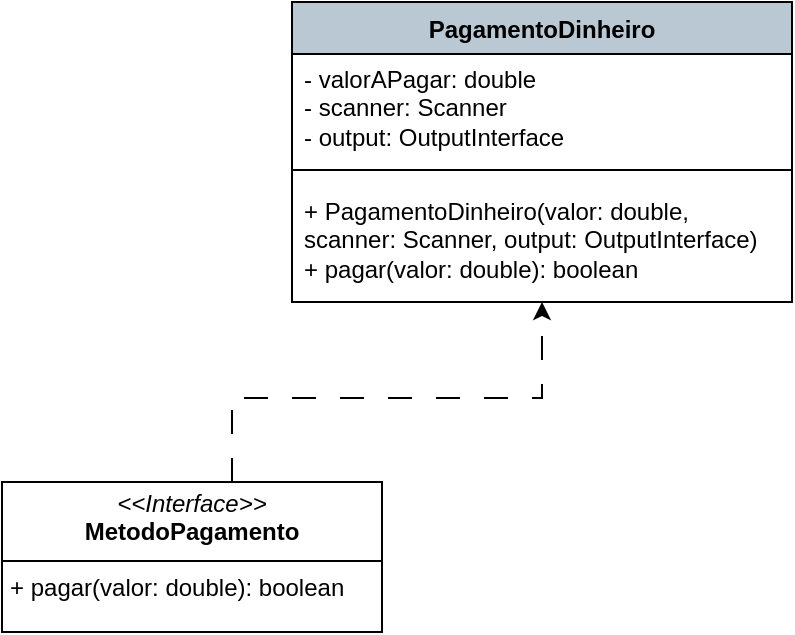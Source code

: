 <mxfile version="24.9.1">
  <diagram name="Página-1" id="GUME0Gg4GOfk3dZ2mUZx">
    <mxGraphModel dx="3675" dy="744" grid="1" gridSize="10" guides="1" tooltips="1" connect="1" arrows="1" fold="1" page="1" pageScale="1" pageWidth="827" pageHeight="1169" math="0" shadow="0">
      <root>
        <mxCell id="0" />
        <mxCell id="1" parent="0" />
        <mxCell id="kpir8nXRVRnAcubOY5GA-1" value="&lt;p style=&quot;margin:0px;margin-top:4px;text-align:center;&quot;&gt;&lt;i&gt;&amp;lt;&amp;lt;Interface&amp;gt;&amp;gt;&lt;/i&gt;&lt;br&gt;&lt;b&gt;MetodoPagamento&lt;/b&gt;&lt;/p&gt;&lt;hr size=&quot;1&quot; style=&quot;border-style:solid;&quot;&gt;&lt;p style=&quot;margin:0px;margin-left:4px;&quot;&gt;+ pagar(valor: double): boolean &lt;br&gt;&lt;/p&gt;" style="verticalAlign=top;align=left;overflow=fill;html=1;whiteSpace=wrap;" vertex="1" parent="1">
          <mxGeometry x="-2390" y="510" width="190" height="75" as="geometry" />
        </mxCell>
        <mxCell id="kpir8nXRVRnAcubOY5GA-2" value="PagamentoDinheiro" style="swimlane;fontStyle=1;align=center;verticalAlign=top;childLayout=stackLayout;horizontal=1;startSize=26;horizontalStack=0;resizeParent=1;resizeParentMax=0;resizeLast=0;collapsible=1;marginBottom=0;whiteSpace=wrap;html=1;fillColor=#BAC8D3;" vertex="1" parent="1">
          <mxGeometry x="-2245" y="270" width="250" height="150" as="geometry" />
        </mxCell>
        <mxCell id="kpir8nXRVRnAcubOY5GA-3" value="- valorAPagar: double&lt;div&gt;- scanner: Scanner&lt;/div&gt;&lt;div&gt;- output: OutputInterface&lt;/div&gt;" style="text;strokeColor=none;fillColor=none;align=left;verticalAlign=middle;spacingLeft=4;spacingRight=4;overflow=hidden;rotatable=0;points=[[0,0.5],[1,0.5]];portConstraint=eastwest;whiteSpace=wrap;html=1;" vertex="1" parent="kpir8nXRVRnAcubOY5GA-2">
          <mxGeometry y="26" width="250" height="54" as="geometry" />
        </mxCell>
        <mxCell id="kpir8nXRVRnAcubOY5GA-4" value="" style="line;strokeWidth=1;fillColor=none;align=left;verticalAlign=middle;spacingTop=-1;spacingLeft=3;spacingRight=3;rotatable=0;labelPosition=right;points=[];portConstraint=eastwest;strokeColor=inherit;" vertex="1" parent="kpir8nXRVRnAcubOY5GA-2">
          <mxGeometry y="80" width="250" height="8" as="geometry" />
        </mxCell>
        <mxCell id="kpir8nXRVRnAcubOY5GA-5" value="&lt;div&gt;&lt;span style=&quot;background-color: initial;&quot;&gt;+ PagamentoDinheiro(valor: double, scanner: Scanner, output: OutputInterface)&lt;/span&gt;&lt;/div&gt;&lt;div&gt;&lt;span style=&quot;background-color: initial;&quot;&gt;+ pagar(valor: double): boolean&lt;/span&gt;&lt;span style=&quot;background-color: initial;&quot;&gt;&amp;nbsp; &amp;nbsp; &amp;nbsp; &amp;nbsp;&amp;nbsp;&lt;/span&gt;&lt;br&gt;&lt;/div&gt;" style="text;strokeColor=none;fillColor=none;align=left;verticalAlign=middle;spacingLeft=4;spacingRight=4;overflow=hidden;rotatable=0;points=[[0,0.5],[1,0.5]];portConstraint=eastwest;whiteSpace=wrap;html=1;" vertex="1" parent="kpir8nXRVRnAcubOY5GA-2">
          <mxGeometry y="88" width="250" height="62" as="geometry" />
        </mxCell>
        <mxCell id="kpir8nXRVRnAcubOY5GA-6" style="edgeStyle=orthogonalEdgeStyle;rounded=0;orthogonalLoop=1;jettySize=auto;html=1;entryX=0.5;entryY=1;entryDx=0;entryDy=0;entryPerimeter=0;dashed=1;dashPattern=12 12;" edge="1" parent="1" source="kpir8nXRVRnAcubOY5GA-1" target="kpir8nXRVRnAcubOY5GA-5">
          <mxGeometry relative="1" as="geometry">
            <Array as="points">
              <mxPoint x="-2275" y="468" />
              <mxPoint x="-2120" y="468" />
            </Array>
          </mxGeometry>
        </mxCell>
      </root>
    </mxGraphModel>
  </diagram>
</mxfile>
